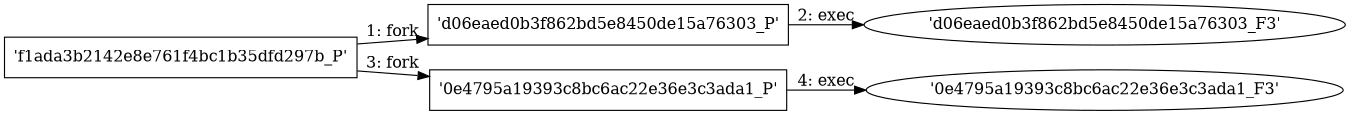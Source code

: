 digraph "D:\Learning\Paper\apt\基于CTI的攻击预警\Dataset\攻击图\ASGfromALLCTI\PHP-CGI vulnerability - exploits in the wild and Snort coverage.dot" {
rankdir="LR"
size="9"
fixedsize="false"
splines="true"
nodesep=0.3
ranksep=0
fontsize=10
overlap="scalexy"
engine= "neato"
	"'f1ada3b2142e8e761f4bc1b35dfd297b_P'" [node_type=Process shape=box]
	"'d06eaed0b3f862bd5e8450de15a76303_P'" [node_type=Process shape=box]
	"'f1ada3b2142e8e761f4bc1b35dfd297b_P'" -> "'d06eaed0b3f862bd5e8450de15a76303_P'" [label="1: fork"]
	"'d06eaed0b3f862bd5e8450de15a76303_P'" [node_type=Process shape=box]
	"'d06eaed0b3f862bd5e8450de15a76303_F3'" [node_type=File shape=ellipse]
	"'d06eaed0b3f862bd5e8450de15a76303_P'" -> "'d06eaed0b3f862bd5e8450de15a76303_F3'" [label="2: exec"]
	"'f1ada3b2142e8e761f4bc1b35dfd297b_P'" [node_type=Process shape=box]
	"'0e4795a19393c8bc6ac22e36e3c3ada1_P'" [node_type=Process shape=box]
	"'f1ada3b2142e8e761f4bc1b35dfd297b_P'" -> "'0e4795a19393c8bc6ac22e36e3c3ada1_P'" [label="3: fork"]
	"'0e4795a19393c8bc6ac22e36e3c3ada1_P'" [node_type=Process shape=box]
	"'0e4795a19393c8bc6ac22e36e3c3ada1_F3'" [node_type=File shape=ellipse]
	"'0e4795a19393c8bc6ac22e36e3c3ada1_P'" -> "'0e4795a19393c8bc6ac22e36e3c3ada1_F3'" [label="4: exec"]
}
